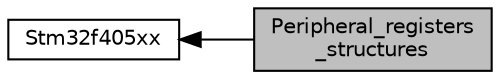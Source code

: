 digraph "Peripheral_registers_structures"
{
  edge [fontname="Helvetica",fontsize="10",labelfontname="Helvetica",labelfontsize="10"];
  node [fontname="Helvetica",fontsize="10",shape=box];
  rankdir=LR;
  Node2 [label="Stm32f405xx",height=0.2,width=0.4,color="black", fillcolor="white", style="filled",URL="$group__stm32f405xx.html",tooltip=" "];
  Node1 [label="Peripheral_registers\l_structures",height=0.2,width=0.4,color="black", fillcolor="grey75", style="filled", fontcolor="black",tooltip=" "];
  Node2->Node1 [shape=plaintext, dir="back", style="solid"];
}
